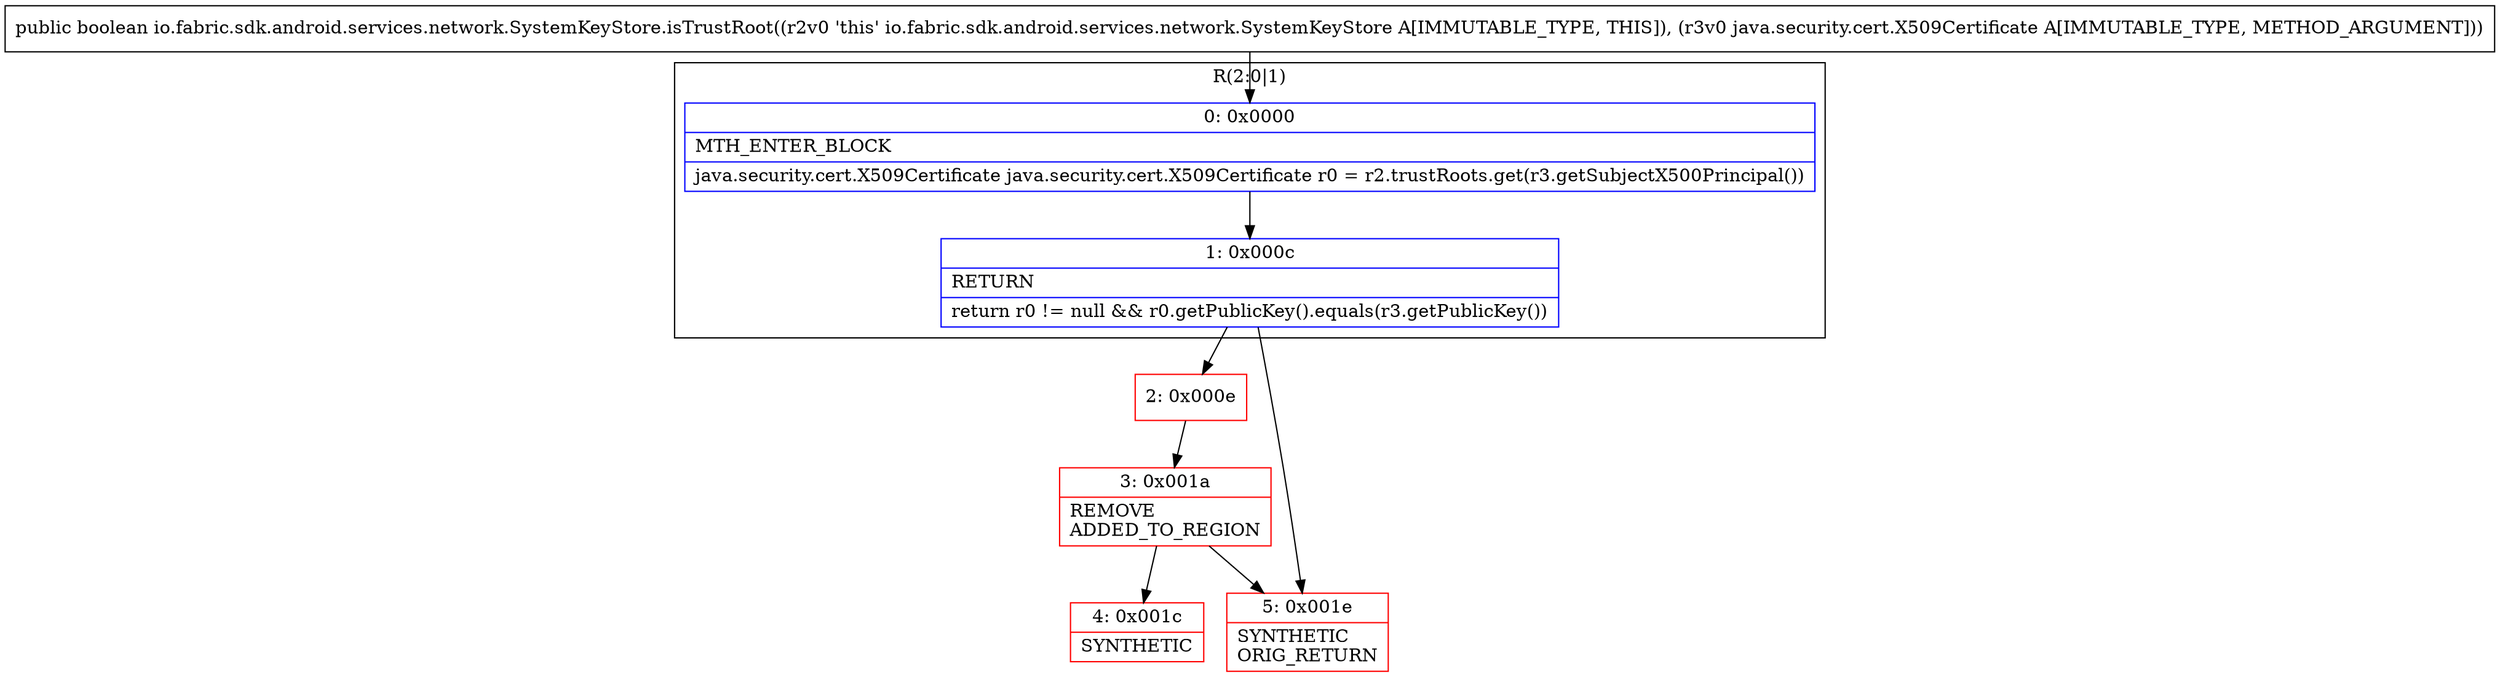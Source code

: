 digraph "CFG forio.fabric.sdk.android.services.network.SystemKeyStore.isTrustRoot(Ljava\/security\/cert\/X509Certificate;)Z" {
subgraph cluster_Region_2095556313 {
label = "R(2:0|1)";
node [shape=record,color=blue];
Node_0 [shape=record,label="{0\:\ 0x0000|MTH_ENTER_BLOCK\l|java.security.cert.X509Certificate java.security.cert.X509Certificate r0 = r2.trustRoots.get(r3.getSubjectX500Principal())\l}"];
Node_1 [shape=record,label="{1\:\ 0x000c|RETURN\l|return r0 != null && r0.getPublicKey().equals(r3.getPublicKey())\l}"];
}
Node_2 [shape=record,color=red,label="{2\:\ 0x000e}"];
Node_3 [shape=record,color=red,label="{3\:\ 0x001a|REMOVE\lADDED_TO_REGION\l}"];
Node_4 [shape=record,color=red,label="{4\:\ 0x001c|SYNTHETIC\l}"];
Node_5 [shape=record,color=red,label="{5\:\ 0x001e|SYNTHETIC\lORIG_RETURN\l}"];
MethodNode[shape=record,label="{public boolean io.fabric.sdk.android.services.network.SystemKeyStore.isTrustRoot((r2v0 'this' io.fabric.sdk.android.services.network.SystemKeyStore A[IMMUTABLE_TYPE, THIS]), (r3v0 java.security.cert.X509Certificate A[IMMUTABLE_TYPE, METHOD_ARGUMENT])) }"];
MethodNode -> Node_0;
Node_0 -> Node_1;
Node_1 -> Node_2;
Node_1 -> Node_5;
Node_2 -> Node_3;
Node_3 -> Node_4;
Node_3 -> Node_5;
}

